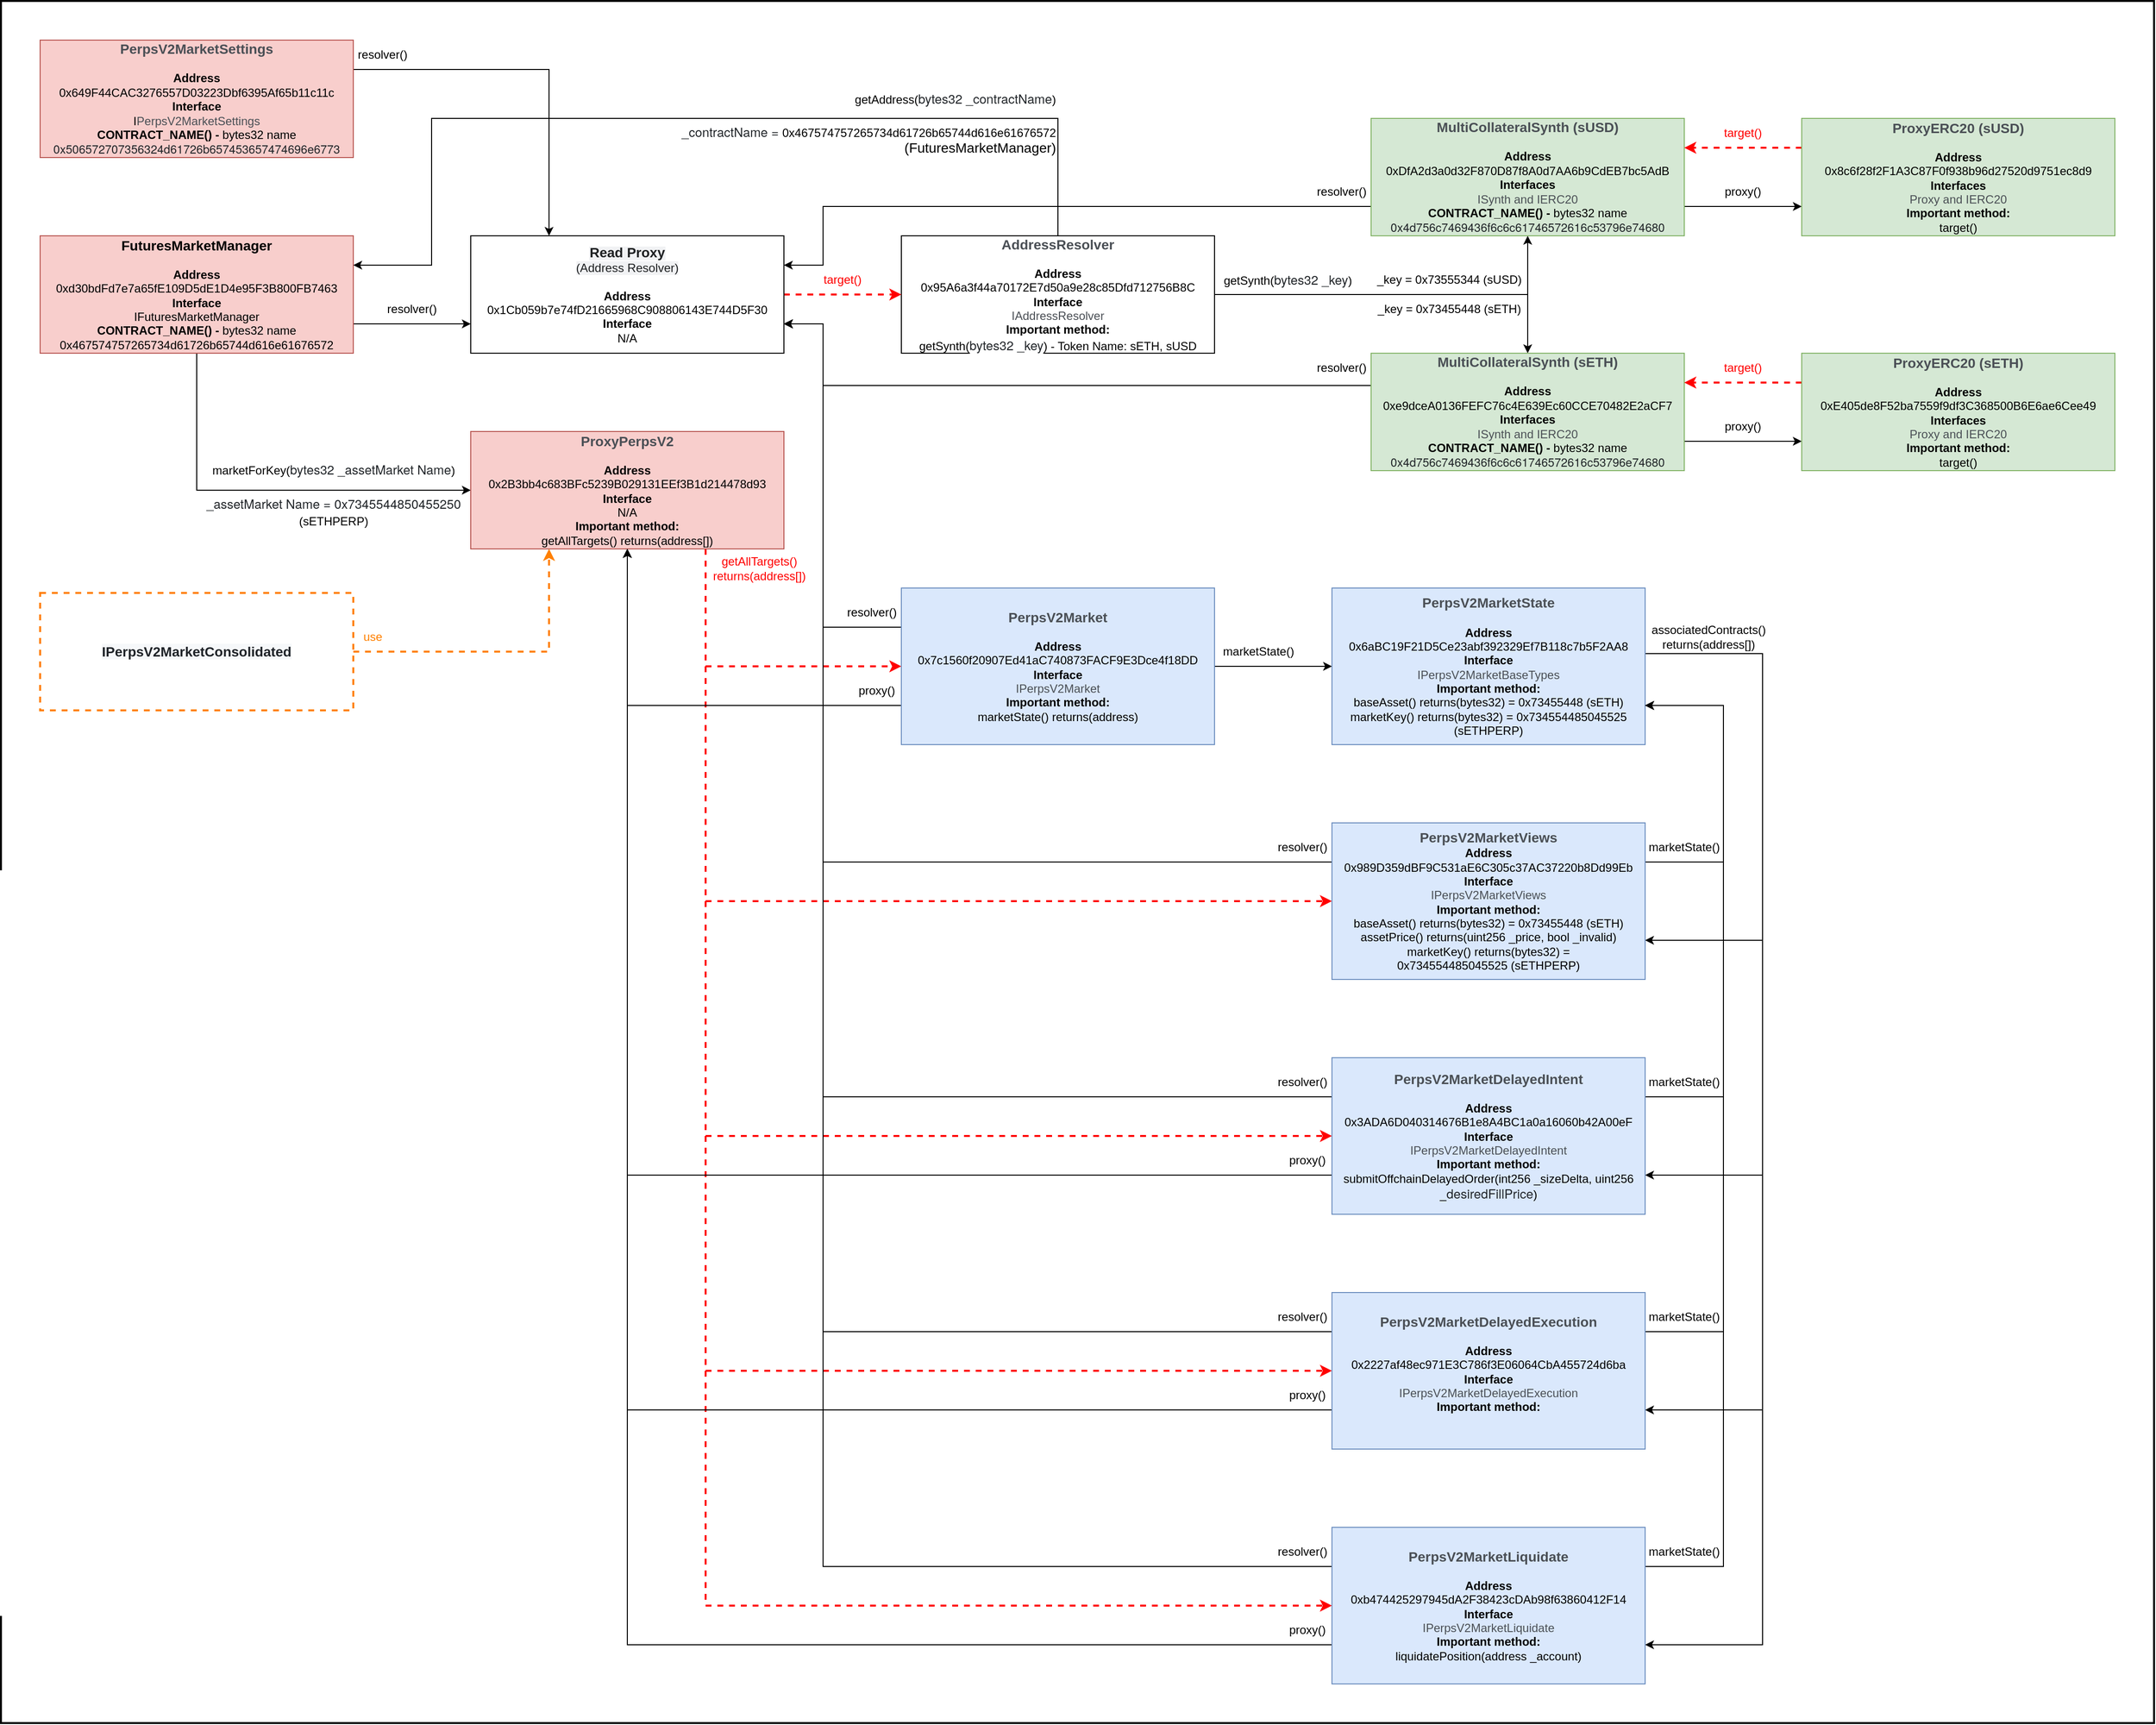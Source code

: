 <mxfile version="16.5.1" type="device"><diagram id="YZwpyR3pa8SQ_wzPyj9U" name="Page-1"><mxGraphModel dx="2560" dy="2823" grid="1" gridSize="10" guides="1" tooltips="1" connect="1" arrows="1" fold="1" page="1" pageScale="1" pageWidth="850" pageHeight="1100" math="0" shadow="0"><root><mxCell id="0"/><mxCell id="1" parent="0"/><mxCell id="SDih5snSUfmSeL7zQAbW-114" value="" style="rounded=0;whiteSpace=wrap;html=1;labelBackgroundColor=none;fontSize=12;fontColor=#FF0000;strokeColor=#000000;strokeWidth=2;fillColor=none;" vertex="1" parent="1"><mxGeometry y="-40" width="2200" height="1760" as="geometry"/></mxCell><mxCell id="SDih5snSUfmSeL7zQAbW-3" style="edgeStyle=orthogonalEdgeStyle;rounded=0;orthogonalLoop=1;jettySize=auto;html=1;exitX=1;exitY=0.75;exitDx=0;exitDy=0;entryX=0;entryY=0.75;entryDx=0;entryDy=0;fontSize=12;" edge="1" parent="1" source="SDih5snSUfmSeL7zQAbW-1" target="SDih5snSUfmSeL7zQAbW-6"><mxGeometry relative="1" as="geometry"><mxPoint x="480" y="260" as="targetPoint"/></mxGeometry></mxCell><mxCell id="SDih5snSUfmSeL7zQAbW-10" style="edgeStyle=orthogonalEdgeStyle;rounded=0;orthogonalLoop=1;jettySize=auto;html=1;exitX=0.5;exitY=1;exitDx=0;exitDy=0;entryX=0;entryY=0.5;entryDx=0;entryDy=0;fontSize=14;" edge="1" parent="1" source="SDih5snSUfmSeL7zQAbW-1" target="SDih5snSUfmSeL7zQAbW-9"><mxGeometry relative="1" as="geometry"/></mxCell><mxCell id="SDih5snSUfmSeL7zQAbW-1" value="&lt;span&gt;&lt;font&gt;&lt;b style=&quot;font-size: 14px&quot;&gt;FuturesMarketManager&lt;/b&gt;&lt;br&gt;&lt;br&gt;&lt;/font&gt;&lt;/span&gt;&lt;b&gt;Address&lt;/b&gt;&lt;br&gt;0xd30bdFd7e7a65fE109D5dE1D4e95F3B800FB7463&lt;br&gt;&lt;span&gt;&lt;font&gt;&lt;b&gt;Interface&lt;/b&gt;&lt;br&gt;IFuturesMarketManager&lt;br&gt;&lt;/font&gt;&lt;/span&gt;&lt;b&gt;CONTRACT_NAME() - &lt;/b&gt;bytes32 name&lt;br&gt;0x467574757265734d61726b65744d616e61676572&lt;span&gt;&lt;font&gt;&lt;br&gt;&lt;/font&gt;&lt;/span&gt;" style="rounded=0;whiteSpace=wrap;html=1;fillColor=#f8cecc;strokeColor=#b85450;" vertex="1" parent="1"><mxGeometry x="40" y="200" width="320" height="120" as="geometry"/></mxCell><mxCell id="SDih5snSUfmSeL7zQAbW-4" value="resolver()" style="text;html=1;strokeColor=none;fillColor=none;align=center;verticalAlign=middle;whiteSpace=wrap;rounded=0;fontSize=12;" vertex="1" parent="1"><mxGeometry x="390" y="260" width="60" height="30" as="geometry"/></mxCell><mxCell id="SDih5snSUfmSeL7zQAbW-16" style="edgeStyle=orthogonalEdgeStyle;rounded=0;orthogonalLoop=1;jettySize=auto;html=1;exitX=1;exitY=0.5;exitDx=0;exitDy=0;entryX=0.5;entryY=0;entryDx=0;entryDy=0;fontSize=14;" edge="1" parent="1" source="SDih5snSUfmSeL7zQAbW-5" target="SDih5snSUfmSeL7zQAbW-15"><mxGeometry relative="1" as="geometry"/></mxCell><mxCell id="SDih5snSUfmSeL7zQAbW-103" style="edgeStyle=orthogonalEdgeStyle;rounded=0;orthogonalLoop=1;jettySize=auto;html=1;exitX=1;exitY=0.5;exitDx=0;exitDy=0;entryX=0.5;entryY=1;entryDx=0;entryDy=0;fontSize=12;strokeColor=#000000;" edge="1" parent="1" source="SDih5snSUfmSeL7zQAbW-5" target="SDih5snSUfmSeL7zQAbW-24"><mxGeometry relative="1" as="geometry"/></mxCell><mxCell id="SDih5snSUfmSeL7zQAbW-108" style="edgeStyle=orthogonalEdgeStyle;rounded=0;orthogonalLoop=1;jettySize=auto;html=1;exitX=0.5;exitY=0;exitDx=0;exitDy=0;entryX=1;entryY=0.25;entryDx=0;entryDy=0;fontSize=12;strokeColor=#000000;" edge="1" parent="1" source="SDih5snSUfmSeL7zQAbW-5" target="SDih5snSUfmSeL7zQAbW-1"><mxGeometry relative="1" as="geometry"><Array as="points"><mxPoint x="1080" y="80"/><mxPoint x="440" y="80"/><mxPoint x="440" y="230"/></Array></mxGeometry></mxCell><mxCell id="SDih5snSUfmSeL7zQAbW-5" value="&lt;span style=&quot;color: rgb(74 , 79 , 85) ; font-family: &amp;#34;helvetica&amp;#34; , &amp;#34;arial&amp;#34; , sans-serif ; font-size: 14px ; font-weight: 700 ; text-align: left ; background-color: rgb(255 , 255 , 255)&quot;&gt;AddressResolver&lt;/span&gt;&lt;span&gt;&lt;font&gt;&lt;br&gt;&lt;br&gt;&lt;/font&gt;&lt;/span&gt;&lt;b&gt;Address&lt;/b&gt;&lt;br&gt;0x95A6a3f44a70172E7d50a9e28c85Dfd712756B8C&lt;br&gt;&lt;span&gt;&lt;font&gt;&lt;b&gt;Interface&lt;/b&gt;&lt;br&gt;&lt;/font&gt;&lt;/span&gt;&lt;span style=&quot;color: rgb(74 , 79 , 85) ; font-family: &amp;#34;helvetica&amp;#34; , &amp;#34;arial&amp;#34; , sans-serif ; text-align: left ; background-color: rgb(255 , 255 , 255)&quot;&gt;&lt;font style=&quot;font-size: 12px&quot;&gt;IAddressResolver&lt;/font&gt;&lt;/span&gt;&lt;span&gt;&lt;font&gt;&lt;br&gt;&lt;/font&gt;&lt;/span&gt;&lt;b&gt;Important method:&lt;/b&gt;&lt;br&gt;getSynth(&lt;span style=&quot;color: rgb(33 , 37 , 41) ; font-family: &amp;#34;helvetica neue&amp;#34; , &amp;#34;helvetica&amp;#34; , &amp;#34;arial&amp;#34; , sans-serif ; font-size: 13px ; text-align: left ; background-color: rgb(255 , 255 , 255)&quot;&gt;bytes32 _&lt;/span&gt;&lt;span style=&quot;color: rgb(33 , 37 , 41) ; font-family: &amp;#34;helvetica neue&amp;#34; , &amp;#34;helvetica&amp;#34; , &amp;#34;arial&amp;#34; , sans-serif ; font-size: 13px ; text-align: left ; background-color: rgb(255 , 255 , 255)&quot;&gt;key&lt;/span&gt;) - Token Name: sETH, sUSD&lt;span&gt;&lt;font&gt;&lt;br&gt;&lt;/font&gt;&lt;/span&gt;" style="rounded=0;whiteSpace=wrap;html=1;" vertex="1" parent="1"><mxGeometry x="920" y="200" width="320" height="120" as="geometry"/></mxCell><mxCell id="SDih5snSUfmSeL7zQAbW-7" style="edgeStyle=orthogonalEdgeStyle;rounded=0;orthogonalLoop=1;jettySize=auto;html=1;exitX=1;exitY=0.5;exitDx=0;exitDy=0;entryX=0;entryY=0.5;entryDx=0;entryDy=0;fontSize=14;dashed=1;strokeWidth=2;strokeColor=#FF0000;fontColor=#FF0000;" edge="1" parent="1" source="SDih5snSUfmSeL7zQAbW-6" target="SDih5snSUfmSeL7zQAbW-5"><mxGeometry relative="1" as="geometry"/></mxCell><mxCell id="SDih5snSUfmSeL7zQAbW-6" value="&lt;span style=&quot;color: rgb(30 , 32 , 34) ; font-family: &amp;#34;helvetica&amp;#34; , &amp;#34;arial&amp;#34; , sans-serif ; text-align: left ; background-color: rgba(119 , 131 , 143 , 0.1)&quot;&gt;&lt;font style=&quot;font-size: 14px&quot;&gt;&lt;b&gt;Read Proxy&lt;/b&gt;&lt;/font&gt;&lt;/span&gt;&lt;span style=&quot;color: rgb(30 , 32 , 34) ; font-family: &amp;#34;helvetica&amp;#34; , &amp;#34;arial&amp;#34; , sans-serif ; font-size: 12.25px ; text-align: left ; background-color: rgba(119 , 131 , 143 , 0.1)&quot;&gt; &lt;br&gt;(Address Resolver)&lt;/span&gt;&lt;font&gt;&lt;br&gt;&lt;br&gt;&lt;/font&gt;&lt;b&gt;Address&lt;/b&gt;&lt;br&gt;0x1Cb059b7e74fD21665968C908806143E744D5F30&lt;br&gt;&lt;font&gt;&lt;b&gt;Interface&lt;/b&gt;&lt;br&gt;N/A&lt;/font&gt;&lt;font&gt;&lt;br&gt;&lt;/font&gt;" style="rounded=0;whiteSpace=wrap;html=1;" vertex="1" parent="1"><mxGeometry x="480" y="200" width="320" height="120" as="geometry"/></mxCell><mxCell id="SDih5snSUfmSeL7zQAbW-8" value="target()" style="text;html=1;strokeColor=none;fillColor=none;align=center;verticalAlign=middle;whiteSpace=wrap;rounded=0;fontSize=12;strokeWidth=2;fontColor=#FF0000;" vertex="1" parent="1"><mxGeometry x="830" y="230" width="60" height="30" as="geometry"/></mxCell><mxCell id="SDih5snSUfmSeL7zQAbW-60" style="edgeStyle=orthogonalEdgeStyle;rounded=0;orthogonalLoop=1;jettySize=auto;html=1;exitX=0.75;exitY=1;exitDx=0;exitDy=0;entryX=0;entryY=0.5;entryDx=0;entryDy=0;fontSize=12;dashed=1;strokeWidth=2;strokeColor=#FF0000;fontColor=#FF0000;" edge="1" parent="1" source="SDih5snSUfmSeL7zQAbW-9" target="SDih5snSUfmSeL7zQAbW-56"><mxGeometry relative="1" as="geometry"/></mxCell><mxCell id="SDih5snSUfmSeL7zQAbW-61" style="edgeStyle=orthogonalEdgeStyle;rounded=0;orthogonalLoop=1;jettySize=auto;html=1;exitX=0.75;exitY=1;exitDx=0;exitDy=0;entryX=0;entryY=0.5;entryDx=0;entryDy=0;dashed=1;fontSize=12;strokeWidth=2;strokeColor=#FF0000;fontColor=#FF0000;" edge="1" parent="1" source="SDih5snSUfmSeL7zQAbW-9" target="SDih5snSUfmSeL7zQAbW-57"><mxGeometry relative="1" as="geometry"/></mxCell><mxCell id="SDih5snSUfmSeL7zQAbW-62" style="edgeStyle=orthogonalEdgeStyle;rounded=0;orthogonalLoop=1;jettySize=auto;html=1;exitX=0.75;exitY=1;exitDx=0;exitDy=0;entryX=0;entryY=0.5;entryDx=0;entryDy=0;dashed=1;fontSize=12;strokeWidth=2;strokeColor=#FF0000;fontColor=#FF0000;" edge="1" parent="1" source="SDih5snSUfmSeL7zQAbW-9" target="SDih5snSUfmSeL7zQAbW-58"><mxGeometry relative="1" as="geometry"/></mxCell><mxCell id="SDih5snSUfmSeL7zQAbW-63" style="edgeStyle=orthogonalEdgeStyle;rounded=0;orthogonalLoop=1;jettySize=auto;html=1;exitX=0.75;exitY=1;exitDx=0;exitDy=0;entryX=0;entryY=0.5;entryDx=0;entryDy=0;dashed=1;fontSize=12;strokeWidth=2;strokeColor=#FF0000;fontColor=#FF0000;" edge="1" parent="1" source="SDih5snSUfmSeL7zQAbW-9" target="SDih5snSUfmSeL7zQAbW-59"><mxGeometry relative="1" as="geometry"/></mxCell><mxCell id="SDih5snSUfmSeL7zQAbW-66" style="edgeStyle=orthogonalEdgeStyle;rounded=0;orthogonalLoop=1;jettySize=auto;html=1;exitX=0.75;exitY=1;exitDx=0;exitDy=0;entryX=0;entryY=0.5;entryDx=0;entryDy=0;dashed=1;fontSize=12;strokeWidth=2;strokeColor=#FF0000;fontColor=#FF0000;" edge="1" parent="1" source="SDih5snSUfmSeL7zQAbW-9" target="SDih5snSUfmSeL7zQAbW-36"><mxGeometry relative="1" as="geometry"/></mxCell><mxCell id="SDih5snSUfmSeL7zQAbW-9" value="&lt;span style=&quot;color: rgb(74 , 79 , 85) ; font-family: &amp;#34;helvetica&amp;#34; , &amp;#34;arial&amp;#34; , sans-serif ; font-size: 14px ; font-weight: 700 ; text-align: left&quot;&gt;ProxyPerpsV2&lt;/span&gt;&lt;font&gt;&lt;br&gt;&lt;br&gt;&lt;/font&gt;&lt;b&gt;Address&lt;/b&gt;&lt;br&gt;0x2B3bb4c683BFc5239B029131EEf3B1d214478d93&lt;br&gt;&lt;font&gt;&lt;b&gt;Interface&lt;/b&gt;&lt;br&gt;N/A&lt;br&gt;&lt;/font&gt;&lt;font&gt;&lt;b&gt;Important method:&lt;/b&gt;&lt;br&gt;getAllTargets() returns(address[])&lt;br&gt;&lt;/font&gt;" style="rounded=0;whiteSpace=wrap;html=1;fillColor=#f8cecc;strokeColor=#b85450;" vertex="1" parent="1"><mxGeometry x="480" y="400" width="320" height="120" as="geometry"/></mxCell><mxCell id="SDih5snSUfmSeL7zQAbW-11" value="&lt;span style=&quot;font-size: 12px ; text-align: left&quot;&gt;marketForKey(&lt;/span&gt;&lt;span style=&quot;text-align: left ; color: rgb(33 , 37 , 41) ; font-family: &amp;#34;helvetica neue&amp;#34; , &amp;#34;helvetica&amp;#34; , &amp;#34;arial&amp;#34; , sans-serif ; font-size: 13px ; background-color: rgb(255 , 255 , 255)&quot;&gt;bytes32 _&lt;/span&gt;&lt;span style=&quot;text-align: left ; font-size: 13px&quot;&gt;&lt;font color=&quot;#212529&quot; face=&quot;helvetica neue, helvetica, arial, sans-serif&quot;&gt;assetMarket Name&lt;/font&gt;&lt;/span&gt;&lt;span style=&quot;text-align: left&quot;&gt;&lt;span style=&quot;font-size: 12px&quot;&gt;)&lt;/span&gt;&lt;br&gt;&lt;br&gt;&lt;/span&gt;&lt;span style=&quot;text-align: left&quot;&gt;&lt;font color=&quot;#212529&quot; face=&quot;helvetica neue, helvetica, arial, sans-serif&quot;&gt;&lt;span style=&quot;font-size: 13px&quot;&gt;_assetMarket Name = 0x7345544850455250&lt;/span&gt;&lt;/font&gt;&lt;br&gt;&lt;/span&gt;&lt;span style=&quot;text-align: left&quot;&gt;&lt;span style=&quot;font-size: 12px&quot;&gt;(sETHPERP)&lt;/span&gt;&lt;br&gt;&lt;/span&gt;" style="text;html=1;strokeColor=none;fillColor=none;align=center;verticalAlign=middle;whiteSpace=wrap;rounded=0;fontSize=14;" vertex="1" parent="1"><mxGeometry x="200" y="430" width="280" height="70" as="geometry"/></mxCell><mxCell id="SDih5snSUfmSeL7zQAbW-21" style="edgeStyle=orthogonalEdgeStyle;rounded=0;orthogonalLoop=1;jettySize=auto;html=1;exitX=1;exitY=0.75;exitDx=0;exitDy=0;entryX=1;entryY=0.75;entryDx=0;entryDy=0;fontSize=12;" edge="1" parent="1" source="SDih5snSUfmSeL7zQAbW-20" target="SDih5snSUfmSeL7zQAbW-6"><mxGeometry relative="1" as="geometry"><Array as="points"><mxPoint x="840" y="353"/><mxPoint x="840" y="290"/></Array></mxGeometry></mxCell><mxCell id="SDih5snSUfmSeL7zQAbW-31" style="edgeStyle=orthogonalEdgeStyle;rounded=0;orthogonalLoop=1;jettySize=auto;html=1;exitX=1;exitY=0.75;exitDx=0;exitDy=0;entryX=0;entryY=0.75;entryDx=0;entryDy=0;fontSize=12;" edge="1" parent="1" source="SDih5snSUfmSeL7zQAbW-15" target="SDih5snSUfmSeL7zQAbW-18"><mxGeometry relative="1" as="geometry"/></mxCell><mxCell id="SDih5snSUfmSeL7zQAbW-15" value="&lt;span style=&quot;color: rgb(74, 79, 85); font-family: helvetica, arial, sans-serif; font-size: 14px; font-weight: 700; text-align: left;&quot;&gt;MultiCollateralSynth (sETH)&lt;/span&gt;&lt;span&gt;&lt;font&gt;&lt;br&gt;&lt;br&gt;&lt;/font&gt;&lt;/span&gt;&lt;b&gt;Address&lt;/b&gt;&lt;br&gt;0xe9dceA0136FEFC76c4E639Ec60CCE70482E2aCF7&lt;br&gt;&lt;span&gt;&lt;font&gt;&lt;b&gt;Interfaces&lt;/b&gt;&lt;br&gt;&lt;div&gt;&lt;span&gt;&lt;font color=&quot;#4a4f55&quot; face=&quot;helvetica, arial, sans-serif&quot;&gt;ISynth and IERC20&lt;/font&gt;&lt;/span&gt;&lt;/div&gt;&lt;/font&gt;&lt;/span&gt;&lt;b&gt;CONTRACT_NAME() -&amp;nbsp;&lt;/b&gt;bytes32 name&lt;br&gt;&lt;span style=&quot;color: rgb(33, 37, 41); font-family: &amp;quot;helvetica neue&amp;quot;, helvetica, arial, sans-serif; text-align: left;&quot;&gt;&lt;font style=&quot;font-size: 12px&quot;&gt;0x4d756c7469436f6c6c61746572616c53796e74680&lt;/font&gt;&lt;/span&gt;&lt;span&gt;&lt;font&gt;&lt;br&gt;&lt;/font&gt;&lt;/span&gt;" style="rounded=0;whiteSpace=wrap;html=1;fillColor=#d5e8d4;strokeColor=#82b366;labelBackgroundColor=none;" vertex="1" parent="1"><mxGeometry x="1400" y="320" width="320" height="120" as="geometry"/></mxCell><mxCell id="SDih5snSUfmSeL7zQAbW-17" value="&lt;span style=&quot;font-size: 12px&quot;&gt;getSynth(&lt;/span&gt;&lt;span style=&quot;color: rgb(33 , 37 , 41) ; font-family: &amp;#34;helvetica neue&amp;#34; , &amp;#34;helvetica&amp;#34; , &amp;#34;arial&amp;#34; , sans-serif ; font-size: 13px ; text-align: left ; background-color: rgb(255 , 255 , 255)&quot;&gt;bytes32 _&lt;/span&gt;&lt;span style=&quot;color: rgb(33 , 37 , 41) ; font-family: &amp;#34;helvetica neue&amp;#34; , &amp;#34;helvetica&amp;#34; , &amp;#34;arial&amp;#34; , sans-serif ; font-size: 13px ; text-align: left ; background-color: rgb(255 , 255 , 255)&quot;&gt;key&lt;/span&gt;&lt;span style=&quot;font-size: 12px&quot;&gt;)&lt;/span&gt;" style="text;html=1;strokeColor=none;fillColor=none;align=center;verticalAlign=middle;whiteSpace=wrap;rounded=0;fontSize=14;" vertex="1" parent="1"><mxGeometry x="1240" y="230" width="150" height="30" as="geometry"/></mxCell><mxCell id="SDih5snSUfmSeL7zQAbW-22" style="edgeStyle=orthogonalEdgeStyle;rounded=0;orthogonalLoop=1;jettySize=auto;html=1;exitX=0;exitY=0.25;exitDx=0;exitDy=0;entryX=1;entryY=0.25;entryDx=0;entryDy=0;fontSize=12;dashed=1;strokeWidth=2;strokeColor=#FF0000;fontColor=#FF0000;" edge="1" parent="1" source="SDih5snSUfmSeL7zQAbW-18" target="SDih5snSUfmSeL7zQAbW-15"><mxGeometry relative="1" as="geometry"/></mxCell><mxCell id="SDih5snSUfmSeL7zQAbW-18" value="&lt;span style=&quot;color: rgb(74, 79, 85); font-family: helvetica, arial, sans-serif; font-size: 14px; font-weight: 700; text-align: left;&quot;&gt;ProxyERC20&lt;/span&gt;&lt;span style=&quot;color: rgb(74, 79, 85); font-family: helvetica, arial, sans-serif; font-size: 14px; font-weight: 700; text-align: left;&quot;&gt;&amp;nbsp;(sETH)&lt;/span&gt;&lt;span&gt;&lt;font&gt;&lt;br&gt;&lt;br&gt;&lt;/font&gt;&lt;/span&gt;&lt;b&gt;Address&lt;/b&gt;&lt;br&gt;0xE405de8F52ba7559f9df3C368500B6E6ae6Cee49&lt;br&gt;&lt;span&gt;&lt;font&gt;&lt;b&gt;Interfaces&lt;/b&gt;&lt;br&gt;&lt;div&gt;&lt;span&gt;&lt;font color=&quot;#4a4f55&quot; face=&quot;helvetica, arial, sans-serif&quot;&gt;Proxy and IERC20&lt;/font&gt;&lt;/span&gt;&lt;/div&gt;&lt;/font&gt;&lt;/span&gt;&lt;b&gt;Important method:&lt;/b&gt;&lt;br&gt;target()&lt;span&gt;&lt;font&gt;&lt;br&gt;&lt;/font&gt;&lt;/span&gt;" style="rounded=0;whiteSpace=wrap;html=1;fillColor=#d5e8d4;strokeColor=#82b366;labelBackgroundColor=none;" vertex="1" parent="1"><mxGeometry x="1840" y="320" width="320" height="120" as="geometry"/></mxCell><mxCell id="SDih5snSUfmSeL7zQAbW-20" value="resolver()" style="text;html=1;strokeColor=none;fillColor=none;align=center;verticalAlign=middle;whiteSpace=wrap;rounded=0;fontSize=12;" vertex="1" parent="1"><mxGeometry x="1340" y="320" width="60" height="30" as="geometry"/></mxCell><mxCell id="SDih5snSUfmSeL7zQAbW-23" value="target()" style="text;html=1;strokeColor=none;fillColor=none;align=center;verticalAlign=middle;whiteSpace=wrap;rounded=0;fontSize=12;strokeWidth=2;fontColor=#FF0000;" vertex="1" parent="1"><mxGeometry x="1750" y="320" width="60" height="30" as="geometry"/></mxCell><mxCell id="SDih5snSUfmSeL7zQAbW-27" style="edgeStyle=orthogonalEdgeStyle;rounded=0;orthogonalLoop=1;jettySize=auto;html=1;exitX=0;exitY=0.75;exitDx=0;exitDy=0;entryX=1;entryY=0.25;entryDx=0;entryDy=0;fontSize=12;" edge="1" parent="1" source="SDih5snSUfmSeL7zQAbW-24" target="SDih5snSUfmSeL7zQAbW-6"><mxGeometry relative="1" as="geometry"><Array as="points"><mxPoint x="840" y="170"/><mxPoint x="840" y="230"/></Array></mxGeometry></mxCell><mxCell id="SDih5snSUfmSeL7zQAbW-33" style="edgeStyle=orthogonalEdgeStyle;rounded=0;orthogonalLoop=1;jettySize=auto;html=1;exitX=1;exitY=0.75;exitDx=0;exitDy=0;entryX=0;entryY=0.75;entryDx=0;entryDy=0;fontSize=12;" edge="1" parent="1" source="SDih5snSUfmSeL7zQAbW-24" target="SDih5snSUfmSeL7zQAbW-29"><mxGeometry relative="1" as="geometry"/></mxCell><mxCell id="SDih5snSUfmSeL7zQAbW-24" value="&lt;span style=&quot;color: rgb(74 , 79 , 85) ; font-family: &amp;#34;helvetica&amp;#34; , &amp;#34;arial&amp;#34; , sans-serif ; font-size: 14px ; font-weight: 700 ; text-align: left&quot;&gt;MultiCollateralSynth (sUSD)&lt;/span&gt;&lt;span&gt;&lt;font&gt;&lt;br&gt;&lt;br&gt;&lt;/font&gt;&lt;/span&gt;&lt;b&gt;Address&lt;/b&gt;&lt;br&gt;0xDfA2d3a0d32F870D87f8A0d7AA6b9CdEB7bc5AdB&lt;br&gt;&lt;span&gt;&lt;font&gt;&lt;b&gt;Interfaces&lt;/b&gt;&lt;br&gt;&lt;div&gt;&lt;span&gt;&lt;font color=&quot;#4a4f55&quot; face=&quot;helvetica, arial, sans-serif&quot;&gt;ISynth and IERC20&lt;/font&gt;&lt;/span&gt;&lt;/div&gt;&lt;/font&gt;&lt;/span&gt;&lt;b&gt;CONTRACT_NAME() -&amp;nbsp;&lt;/b&gt;bytes32 name&lt;br&gt;&lt;span style=&quot;color: rgb(33 , 37 , 41) ; font-family: &amp;#34;helvetica neue&amp;#34; , &amp;#34;helvetica&amp;#34; , &amp;#34;arial&amp;#34; , sans-serif ; text-align: left&quot;&gt;&lt;font style=&quot;font-size: 12px&quot;&gt;0x4d756c7469436f6c6c61746572616c53796e74680&lt;/font&gt;&lt;/span&gt;&lt;span&gt;&lt;font&gt;&lt;br&gt;&lt;/font&gt;&lt;/span&gt;" style="rounded=0;whiteSpace=wrap;html=1;fillColor=#d5e8d4;strokeColor=#82b366;" vertex="1" parent="1"><mxGeometry x="1400" y="80" width="320" height="120" as="geometry"/></mxCell><mxCell id="SDih5snSUfmSeL7zQAbW-28" value="resolver()" style="text;html=1;strokeColor=none;fillColor=none;align=center;verticalAlign=middle;whiteSpace=wrap;rounded=0;fontSize=12;" vertex="1" parent="1"><mxGeometry x="1340" y="140" width="60" height="30" as="geometry"/></mxCell><mxCell id="SDih5snSUfmSeL7zQAbW-35" style="edgeStyle=orthogonalEdgeStyle;rounded=0;orthogonalLoop=1;jettySize=auto;html=1;exitX=0;exitY=0.25;exitDx=0;exitDy=0;entryX=1;entryY=0.25;entryDx=0;entryDy=0;fontSize=12;dashed=1;strokeWidth=2;strokeColor=#FF0000;fontColor=#FF0000;" edge="1" parent="1" source="SDih5snSUfmSeL7zQAbW-29" target="SDih5snSUfmSeL7zQAbW-24"><mxGeometry relative="1" as="geometry"/></mxCell><mxCell id="SDih5snSUfmSeL7zQAbW-29" value="&lt;span style=&quot;color: rgb(74, 79, 85); font-family: helvetica, arial, sans-serif; font-size: 14px; font-weight: 700; text-align: left;&quot;&gt;ProxyERC20&lt;/span&gt;&lt;span style=&quot;color: rgb(74, 79, 85); font-family: helvetica, arial, sans-serif; font-size: 14px; font-weight: 700; text-align: left;&quot;&gt;&amp;nbsp;(sUSD)&lt;/span&gt;&lt;span&gt;&lt;font&gt;&lt;br&gt;&lt;br&gt;&lt;/font&gt;&lt;/span&gt;&lt;b&gt;Address&lt;/b&gt;&lt;br&gt;0x8c6f28f2F1A3C87F0f938b96d27520d9751ec8d9&lt;br&gt;&lt;span&gt;&lt;font&gt;&lt;b&gt;Interfaces&lt;/b&gt;&lt;br&gt;&lt;div&gt;&lt;span&gt;&lt;font color=&quot;#4a4f55&quot; face=&quot;helvetica, arial, sans-serif&quot;&gt;Proxy and IERC20&lt;/font&gt;&lt;/span&gt;&lt;/div&gt;&lt;/font&gt;&lt;/span&gt;&lt;b&gt;Important method:&lt;/b&gt;&lt;br&gt;target()&lt;span&gt;&lt;font&gt;&lt;br&gt;&lt;/font&gt;&lt;/span&gt;" style="rounded=0;whiteSpace=wrap;html=1;fillColor=#d5e8d4;strokeColor=#82b366;labelBackgroundColor=none;" vertex="1" parent="1"><mxGeometry x="1840" y="80" width="320" height="120" as="geometry"/></mxCell><mxCell id="SDih5snSUfmSeL7zQAbW-30" value="target()" style="text;html=1;strokeColor=none;fillColor=none;align=center;verticalAlign=middle;whiteSpace=wrap;rounded=0;fontSize=12;strokeWidth=2;fontColor=#FF0000;" vertex="1" parent="1"><mxGeometry x="1750" y="80" width="60" height="30" as="geometry"/></mxCell><mxCell id="SDih5snSUfmSeL7zQAbW-32" value="proxy()" style="text;html=1;strokeColor=none;fillColor=none;align=center;verticalAlign=middle;whiteSpace=wrap;rounded=0;fontSize=12;" vertex="1" parent="1"><mxGeometry x="1750" y="380" width="60" height="30" as="geometry"/></mxCell><mxCell id="SDih5snSUfmSeL7zQAbW-34" value="proxy()" style="text;html=1;strokeColor=none;fillColor=none;align=center;verticalAlign=middle;whiteSpace=wrap;rounded=0;fontSize=12;" vertex="1" parent="1"><mxGeometry x="1750" y="140" width="60" height="30" as="geometry"/></mxCell><mxCell id="SDih5snSUfmSeL7zQAbW-75" style="edgeStyle=orthogonalEdgeStyle;rounded=0;orthogonalLoop=1;jettySize=auto;html=1;exitX=0;exitY=0.25;exitDx=0;exitDy=0;entryX=1;entryY=0.75;entryDx=0;entryDy=0;fontSize=12;" edge="1" parent="1" source="SDih5snSUfmSeL7zQAbW-36" target="SDih5snSUfmSeL7zQAbW-6"><mxGeometry relative="1" as="geometry"><Array as="points"><mxPoint x="840" y="600"/><mxPoint x="840" y="290"/></Array></mxGeometry></mxCell><mxCell id="SDih5snSUfmSeL7zQAbW-94" style="edgeStyle=orthogonalEdgeStyle;rounded=0;orthogonalLoop=1;jettySize=auto;html=1;exitX=0;exitY=0.75;exitDx=0;exitDy=0;entryX=0.5;entryY=1;entryDx=0;entryDy=0;fontSize=12;" edge="1" parent="1" source="SDih5snSUfmSeL7zQAbW-36" target="SDih5snSUfmSeL7zQAbW-9"><mxGeometry relative="1" as="geometry"/></mxCell><mxCell id="SDih5snSUfmSeL7zQAbW-95" style="edgeStyle=orthogonalEdgeStyle;rounded=0;orthogonalLoop=1;jettySize=auto;html=1;exitX=1;exitY=0.5;exitDx=0;exitDy=0;entryX=0;entryY=0.5;entryDx=0;entryDy=0;fontSize=12;" edge="1" parent="1" source="SDih5snSUfmSeL7zQAbW-36" target="SDih5snSUfmSeL7zQAbW-44"><mxGeometry relative="1" as="geometry"/></mxCell><mxCell id="SDih5snSUfmSeL7zQAbW-36" value="&lt;span style=&quot;color: rgb(74, 79, 85); font-family: helvetica, arial, sans-serif; font-size: 14px; font-weight: 700; text-align: left;&quot;&gt;PerpsV2Market&lt;/span&gt;&lt;span&gt;&lt;font&gt;&lt;br&gt;&lt;br&gt;&lt;/font&gt;&lt;/span&gt;&lt;b&gt;Address&lt;/b&gt;&lt;br&gt;0x7c1560f20907Ed41aC740873FACF9E3Dce4f18DD&lt;br&gt;&lt;span&gt;&lt;font&gt;&lt;b&gt;Interface&lt;/b&gt;&lt;br&gt;&lt;/font&gt;&lt;/span&gt;&lt;font style=&quot;font-size: 12px&quot;&gt;&lt;span style=&quot;color: rgb(74, 79, 85); font-family: helvetica, arial, sans-serif; text-align: left;&quot;&gt;&lt;font&gt;I&lt;/font&gt;&lt;/span&gt;&lt;span style=&quot;color: rgb(74, 79, 85); font-family: helvetica, arial, sans-serif; text-align: left;&quot;&gt;PerpsV2Market&lt;/span&gt;&lt;/font&gt;&lt;span&gt;&lt;font&gt;&lt;br&gt;&lt;/font&gt;&lt;/span&gt;&lt;b&gt;Important method:&lt;/b&gt;&lt;br&gt;marketState() returns(address)&lt;span&gt;&lt;font&gt;&lt;br&gt;&lt;/font&gt;&lt;/span&gt;" style="rounded=0;whiteSpace=wrap;html=1;fillColor=#dae8fc;strokeColor=#6c8ebf;labelBackgroundColor=none;" vertex="1" parent="1"><mxGeometry x="920" y="560" width="320" height="160" as="geometry"/></mxCell><mxCell id="SDih5snSUfmSeL7zQAbW-41" value="proxy()" style="text;html=1;strokeColor=none;fillColor=none;align=center;verticalAlign=middle;whiteSpace=wrap;rounded=0;labelBackgroundColor=none;fontSize=12;" vertex="1" parent="1"><mxGeometry x="870" y="650" width="50" height="30" as="geometry"/></mxCell><mxCell id="SDih5snSUfmSeL7zQAbW-43" value="resolver()" style="text;html=1;strokeColor=none;fillColor=none;align=center;verticalAlign=middle;whiteSpace=wrap;rounded=0;fontSize=12;" vertex="1" parent="1"><mxGeometry x="860" y="570" width="60" height="30" as="geometry"/></mxCell><mxCell id="SDih5snSUfmSeL7zQAbW-69" style="edgeStyle=orthogonalEdgeStyle;rounded=0;orthogonalLoop=1;jettySize=auto;html=1;exitX=1;exitY=0.25;exitDx=0;exitDy=0;entryX=1;entryY=0.75;entryDx=0;entryDy=0;fontSize=12;" edge="1" parent="1" source="SDih5snSUfmSeL7zQAbW-44" target="SDih5snSUfmSeL7zQAbW-57"><mxGeometry relative="1" as="geometry"><Array as="points"><mxPoint x="1680" y="627"/><mxPoint x="1800" y="627"/><mxPoint x="1800" y="1160"/></Array></mxGeometry></mxCell><mxCell id="SDih5snSUfmSeL7zQAbW-70" style="edgeStyle=orthogonalEdgeStyle;rounded=0;orthogonalLoop=1;jettySize=auto;html=1;exitX=1;exitY=0.25;exitDx=0;exitDy=0;entryX=1;entryY=0.75;entryDx=0;entryDy=0;fontSize=12;" edge="1" parent="1" source="SDih5snSUfmSeL7zQAbW-44" target="SDih5snSUfmSeL7zQAbW-58"><mxGeometry relative="1" as="geometry"><Array as="points"><mxPoint x="1680" y="627"/><mxPoint x="1800" y="627"/><mxPoint x="1800" y="1400"/></Array></mxGeometry></mxCell><mxCell id="SDih5snSUfmSeL7zQAbW-71" style="edgeStyle=orthogonalEdgeStyle;rounded=0;orthogonalLoop=1;jettySize=auto;html=1;exitX=1;exitY=0.25;exitDx=0;exitDy=0;entryX=1;entryY=0.75;entryDx=0;entryDy=0;fontSize=12;" edge="1" parent="1" source="SDih5snSUfmSeL7zQAbW-44" target="SDih5snSUfmSeL7zQAbW-59"><mxGeometry relative="1" as="geometry"><Array as="points"><mxPoint x="1680" y="627"/><mxPoint x="1800" y="627"/><mxPoint x="1800" y="1640"/></Array></mxGeometry></mxCell><mxCell id="SDih5snSUfmSeL7zQAbW-72" style="edgeStyle=orthogonalEdgeStyle;rounded=0;orthogonalLoop=1;jettySize=auto;html=1;exitX=1;exitY=0.25;exitDx=0;exitDy=0;entryX=1;entryY=0.75;entryDx=0;entryDy=0;fontSize=12;" edge="1" parent="1" source="SDih5snSUfmSeL7zQAbW-44" target="SDih5snSUfmSeL7zQAbW-56"><mxGeometry relative="1" as="geometry"><Array as="points"><mxPoint x="1800" y="627"/><mxPoint x="1800" y="920"/></Array></mxGeometry></mxCell><mxCell id="SDih5snSUfmSeL7zQAbW-44" value="&lt;span style=&quot;color: rgb(74, 79, 85); font-family: helvetica, arial, sans-serif; font-size: 14px; font-weight: 700; text-align: left;&quot;&gt;PerpsV2MarketState&lt;br&gt;&lt;/span&gt;&lt;font&gt;&lt;br&gt;&lt;/font&gt;&lt;b&gt;Address&lt;/b&gt;&lt;br&gt;0x6aBC19F21D5Ce23abf392329Ef7B118c7b5F2AA8&lt;br&gt;&lt;font&gt;&lt;b&gt;Interface&lt;/b&gt;&lt;br&gt;&lt;div&gt;&lt;span&gt;&lt;font color=&quot;#4a4f55&quot; face=&quot;helvetica, arial, sans-serif&quot;&gt;IPerpsV2MarketBaseTypes&lt;/font&gt;&lt;/span&gt;&lt;/div&gt;&lt;/font&gt;&lt;b&gt;Important method:&lt;/b&gt;&lt;br&gt;baseAsset() &lt;font style=&quot;font-size: 12px&quot;&gt;returns(bytes32) = 0x73455448&lt;/font&gt; (sETH)&lt;br&gt;&lt;font&gt;marketKey()&amp;nbsp;&lt;font style=&quot;font-size: 12px&quot;&gt;&lt;font&gt;returns(bytes32) = 0x734554485045525&lt;/font&gt; &lt;/font&gt;(sETHPERP)&lt;br&gt;&lt;/font&gt;" style="rounded=0;whiteSpace=wrap;html=1;fillColor=#dae8fc;strokeColor=#6c8ebf;labelBackgroundColor=none;" vertex="1" parent="1"><mxGeometry x="1360" y="560" width="320" height="160" as="geometry"/></mxCell><mxCell id="SDih5snSUfmSeL7zQAbW-46" value="marketState()" style="text;html=1;strokeColor=none;fillColor=none;align=center;verticalAlign=middle;whiteSpace=wrap;rounded=0;fontSize=12;" vertex="1" parent="1"><mxGeometry x="1240" y="610" width="90" height="30" as="geometry"/></mxCell><mxCell id="SDih5snSUfmSeL7zQAbW-48" value="associatedContracts() returns(address[])" style="text;html=1;strokeColor=none;fillColor=none;align=center;verticalAlign=middle;whiteSpace=wrap;rounded=0;fontSize=12;" vertex="1" parent="1"><mxGeometry x="1680" y="590" width="130" height="40" as="geometry"/></mxCell><mxCell id="SDih5snSUfmSeL7zQAbW-76" style="edgeStyle=orthogonalEdgeStyle;rounded=0;orthogonalLoop=1;jettySize=auto;html=1;exitX=0;exitY=0.25;exitDx=0;exitDy=0;entryX=1;entryY=0.75;entryDx=0;entryDy=0;fontSize=12;" edge="1" parent="1" source="SDih5snSUfmSeL7zQAbW-56" target="SDih5snSUfmSeL7zQAbW-6"><mxGeometry relative="1" as="geometry"><Array as="points"><mxPoint x="840" y="840"/><mxPoint x="840" y="290"/></Array></mxGeometry></mxCell><mxCell id="SDih5snSUfmSeL7zQAbW-85" style="edgeStyle=orthogonalEdgeStyle;rounded=0;orthogonalLoop=1;jettySize=auto;html=1;exitX=1;exitY=0.25;exitDx=0;exitDy=0;entryX=1;entryY=0.75;entryDx=0;entryDy=0;fontSize=12;" edge="1" parent="1" source="SDih5snSUfmSeL7zQAbW-56" target="SDih5snSUfmSeL7zQAbW-44"><mxGeometry relative="1" as="geometry"><Array as="points"><mxPoint x="1760" y="840"/><mxPoint x="1760" y="680"/></Array></mxGeometry></mxCell><mxCell id="SDih5snSUfmSeL7zQAbW-92" style="edgeStyle=orthogonalEdgeStyle;rounded=0;orthogonalLoop=1;jettySize=auto;html=1;exitX=0;exitY=0.75;exitDx=0;exitDy=0;fontSize=12;entryX=0.5;entryY=1;entryDx=0;entryDy=0;" edge="1" parent="1" source="SDih5snSUfmSeL7zQAbW-57" target="SDih5snSUfmSeL7zQAbW-9"><mxGeometry relative="1" as="geometry"><mxPoint x="600" y="515.333" as="targetPoint"/></mxGeometry></mxCell><mxCell id="SDih5snSUfmSeL7zQAbW-56" value="&lt;span style=&quot;color: rgb(74, 79, 85); font-family: helvetica, arial, sans-serif; font-size: 14px; font-weight: 700; text-align: left;&quot;&gt;PerpsV2MarketViews&lt;/span&gt;&lt;span&gt;&lt;font&gt;&lt;br&gt;&lt;/font&gt;&lt;/span&gt;&lt;b&gt;Address&lt;/b&gt;&lt;br&gt;0x989D359dBF9C531aE6C305c37AC37220b8Dd99Eb&lt;br&gt;&lt;span&gt;&lt;font&gt;&lt;b&gt;Interface&lt;/b&gt;&lt;br&gt;&lt;/font&gt;&lt;/span&gt;&lt;font style=&quot;font-size: 12px&quot;&gt;&lt;span style=&quot;color: rgb(74, 79, 85); font-family: helvetica, arial, sans-serif; text-align: left;&quot;&gt;&lt;font&gt;I&lt;/font&gt;&lt;/span&gt;&lt;/font&gt;&lt;span&gt;&lt;font&gt;&lt;font color=&quot;#4a4f55&quot; face=&quot;helvetica, arial, sans-serif&quot;&gt;PerpsV2MarketViews&lt;/font&gt;&lt;br&gt;&lt;/font&gt;&lt;/span&gt;&lt;b&gt;Important method:&lt;br&gt;&lt;/b&gt;baseAsset()&amp;nbsp;returns(bytes32) = 0x73455448&amp;nbsp;(sETH)&lt;br&gt;assetPrice() returns(uint256 _price, bool _invalid)&lt;br&gt;marketKey()&amp;nbsp;returns(bytes32) = 0x734554485045525&amp;nbsp;(sETHPERP)&lt;span&gt;&lt;font&gt;&lt;br&gt;&lt;/font&gt;&lt;/span&gt;" style="rounded=0;whiteSpace=wrap;html=1;fillColor=#dae8fc;strokeColor=#6c8ebf;labelBackgroundColor=none;" vertex="1" parent="1"><mxGeometry x="1360" y="800" width="320" height="160" as="geometry"/></mxCell><mxCell id="SDih5snSUfmSeL7zQAbW-79" style="edgeStyle=orthogonalEdgeStyle;rounded=0;orthogonalLoop=1;jettySize=auto;html=1;exitX=0;exitY=0.25;exitDx=0;exitDy=0;entryX=1;entryY=0.75;entryDx=0;entryDy=0;fontSize=12;" edge="1" parent="1" source="SDih5snSUfmSeL7zQAbW-57" target="SDih5snSUfmSeL7zQAbW-6"><mxGeometry relative="1" as="geometry"><Array as="points"><mxPoint x="840" y="1080"/><mxPoint x="840" y="290"/></Array></mxGeometry></mxCell><mxCell id="SDih5snSUfmSeL7zQAbW-86" style="edgeStyle=orthogonalEdgeStyle;rounded=0;orthogonalLoop=1;jettySize=auto;html=1;exitX=1;exitY=0.25;exitDx=0;exitDy=0;entryX=1;entryY=0.75;entryDx=0;entryDy=0;fontSize=12;" edge="1" parent="1" source="SDih5snSUfmSeL7zQAbW-57" target="SDih5snSUfmSeL7zQAbW-44"><mxGeometry relative="1" as="geometry"><Array as="points"><mxPoint x="1760" y="1080"/><mxPoint x="1760" y="680"/></Array></mxGeometry></mxCell><mxCell id="SDih5snSUfmSeL7zQAbW-57" value="&lt;span style=&quot;color: rgb(74, 79, 85); font-family: helvetica, arial, sans-serif; font-size: 14px; font-weight: 700; text-align: left;&quot;&gt;PerpsV2MarketDelayedIntent&lt;br&gt;&lt;/span&gt;&lt;span&gt;&lt;font&gt;&lt;br&gt;&lt;/font&gt;&lt;/span&gt;&lt;b&gt;Address&lt;/b&gt;&lt;br&gt;0x3ADA6D040314676B1e8A4BC1a0a16060b42A00eF&lt;br&gt;&lt;span&gt;&lt;font&gt;&lt;b&gt;Interface&lt;/b&gt;&lt;br&gt;&lt;/font&gt;&lt;/span&gt;&lt;font style=&quot;font-size: 12px&quot;&gt;&lt;span style=&quot;color: rgb(74, 79, 85); font-family: helvetica, arial, sans-serif; text-align: left;&quot;&gt;&lt;font&gt;I&lt;/font&gt;&lt;/span&gt;&lt;/font&gt;&lt;span style=&quot;color: rgb(74, 79, 85); font-family: helvetica, arial, sans-serif; text-align: left;&quot;&gt;&lt;font style=&quot;font-size: 12px&quot;&gt;PerpsV2MarketDelayedIntent&lt;/font&gt;&lt;/span&gt;&lt;span&gt;&lt;font&gt;&lt;br&gt;&lt;/font&gt;&lt;/span&gt;&lt;b&gt;Important method:&lt;/b&gt;&lt;br&gt;submitOffchainDelayedOrder(int256 _sizeDelta, uint256 _&lt;span style=&quot;color: rgb(33, 37, 41); font-family: &amp;quot;helvetica neue&amp;quot;, helvetica, arial, sans-serif; font-size: 13px; text-align: left;&quot;&gt;desiredFillPrice&lt;/span&gt;)&lt;span&gt;&lt;font&gt;&lt;br&gt;&lt;/font&gt;&lt;/span&gt;" style="rounded=0;whiteSpace=wrap;html=1;fillColor=#dae8fc;strokeColor=#6c8ebf;labelBackgroundColor=none;" vertex="1" parent="1"><mxGeometry x="1360" y="1040" width="320" height="160" as="geometry"/></mxCell><mxCell id="SDih5snSUfmSeL7zQAbW-81" style="edgeStyle=orthogonalEdgeStyle;rounded=0;orthogonalLoop=1;jettySize=auto;html=1;exitX=0;exitY=0.25;exitDx=0;exitDy=0;entryX=1;entryY=0.75;entryDx=0;entryDy=0;fontSize=12;" edge="1" parent="1" source="SDih5snSUfmSeL7zQAbW-58" target="SDih5snSUfmSeL7zQAbW-6"><mxGeometry relative="1" as="geometry"><Array as="points"><mxPoint x="840" y="1320"/><mxPoint x="840" y="290"/></Array></mxGeometry></mxCell><mxCell id="SDih5snSUfmSeL7zQAbW-88" style="edgeStyle=orthogonalEdgeStyle;rounded=0;orthogonalLoop=1;jettySize=auto;html=1;exitX=1;exitY=0.25;exitDx=0;exitDy=0;entryX=1;entryY=0.75;entryDx=0;entryDy=0;fontSize=12;" edge="1" parent="1" source="SDih5snSUfmSeL7zQAbW-58" target="SDih5snSUfmSeL7zQAbW-44"><mxGeometry relative="1" as="geometry"><Array as="points"><mxPoint x="1760" y="1320"/><mxPoint x="1760" y="680"/></Array></mxGeometry></mxCell><mxCell id="SDih5snSUfmSeL7zQAbW-98" style="edgeStyle=orthogonalEdgeStyle;rounded=0;orthogonalLoop=1;jettySize=auto;html=1;exitX=0;exitY=0.75;exitDx=0;exitDy=0;fontSize=12;strokeColor=#000000;entryX=0.5;entryY=1;entryDx=0;entryDy=0;" edge="1" parent="1" source="SDih5snSUfmSeL7zQAbW-58" target="SDih5snSUfmSeL7zQAbW-9"><mxGeometry relative="1" as="geometry"><mxPoint x="656" y="990" as="targetPoint"/></mxGeometry></mxCell><mxCell id="SDih5snSUfmSeL7zQAbW-58" value="&lt;span style=&quot;color: rgb(74, 79, 85); font-family: helvetica, arial, sans-serif; font-size: 14px; font-weight: 700; text-align: left;&quot;&gt;PerpsV2MarketDelayedExecution&lt;/span&gt;&lt;span&gt;&lt;font&gt;&lt;br&gt;&lt;br&gt;&lt;/font&gt;&lt;/span&gt;&lt;b&gt;Address&lt;/b&gt;&lt;br&gt;0x2227af48ec971E3C786f3E06064CbA455724d6ba&lt;br&gt;&lt;span&gt;&lt;font&gt;&lt;b&gt;Interface&lt;/b&gt;&lt;br&gt;&lt;/font&gt;&lt;/span&gt;&lt;font style=&quot;font-size: 12px&quot;&gt;&lt;span style=&quot;color: rgb(74, 79, 85); font-family: helvetica, arial, sans-serif; text-align: left;&quot;&gt;&lt;font&gt;I&lt;/font&gt;&lt;/span&gt;&lt;/font&gt;&lt;span style=&quot;color: rgb(74, 79, 85); font-family: helvetica, arial, sans-serif; text-align: left;&quot;&gt;&lt;font style=&quot;font-size: 12px&quot;&gt;PerpsV2MarketDelayedExecution&lt;/font&gt;&lt;/span&gt;&lt;span&gt;&lt;font&gt;&lt;br&gt;&lt;/font&gt;&lt;/span&gt;&lt;b&gt;Important method:&lt;/b&gt;&lt;br&gt;&lt;span&gt;&lt;font&gt;&lt;br&gt;&lt;/font&gt;&lt;/span&gt;" style="rounded=0;whiteSpace=wrap;html=1;fillColor=#dae8fc;strokeColor=#6c8ebf;labelBackgroundColor=none;" vertex="1" parent="1"><mxGeometry x="1360" y="1280" width="320" height="160" as="geometry"/></mxCell><mxCell id="SDih5snSUfmSeL7zQAbW-83" style="edgeStyle=orthogonalEdgeStyle;rounded=0;orthogonalLoop=1;jettySize=auto;html=1;exitX=0;exitY=0.25;exitDx=0;exitDy=0;entryX=1;entryY=0.75;entryDx=0;entryDy=0;fontSize=12;" edge="1" parent="1" source="SDih5snSUfmSeL7zQAbW-59" target="SDih5snSUfmSeL7zQAbW-6"><mxGeometry relative="1" as="geometry"><Array as="points"><mxPoint x="840" y="1560"/><mxPoint x="840" y="290"/></Array></mxGeometry></mxCell><mxCell id="SDih5snSUfmSeL7zQAbW-90" style="edgeStyle=orthogonalEdgeStyle;rounded=0;orthogonalLoop=1;jettySize=auto;html=1;exitX=1;exitY=0.25;exitDx=0;exitDy=0;entryX=1;entryY=0.75;entryDx=0;entryDy=0;fontSize=12;" edge="1" parent="1" source="SDih5snSUfmSeL7zQAbW-59" target="SDih5snSUfmSeL7zQAbW-44"><mxGeometry relative="1" as="geometry"><Array as="points"><mxPoint x="1760" y="1560"/><mxPoint x="1760" y="680"/></Array></mxGeometry></mxCell><mxCell id="SDih5snSUfmSeL7zQAbW-100" style="edgeStyle=orthogonalEdgeStyle;rounded=0;orthogonalLoop=1;jettySize=auto;html=1;exitX=0;exitY=0.75;exitDx=0;exitDy=0;entryX=0.5;entryY=1;entryDx=0;entryDy=0;fontSize=12;strokeColor=#000000;" edge="1" parent="1" source="SDih5snSUfmSeL7zQAbW-59" target="SDih5snSUfmSeL7zQAbW-9"><mxGeometry relative="1" as="geometry"/></mxCell><mxCell id="SDih5snSUfmSeL7zQAbW-59" value="&lt;span style=&quot;color: rgb(74, 79, 85); font-family: helvetica, arial, sans-serif; font-size: 14px; font-weight: 700; text-align: left;&quot;&gt;PerpsV2MarketLiquidate&lt;/span&gt;&lt;span&gt;&lt;font&gt;&lt;br&gt;&lt;br&gt;&lt;/font&gt;&lt;/span&gt;&lt;b&gt;Address&lt;/b&gt;&lt;br&gt;0xb474425297945dA2F38423cDAb98f63860412F14&lt;br&gt;&lt;span&gt;&lt;font&gt;&lt;b&gt;Interface&lt;/b&gt;&lt;br&gt;&lt;/font&gt;&lt;/span&gt;&lt;font style=&quot;font-size: 12px&quot;&gt;&lt;span style=&quot;color: rgb(74, 79, 85); font-family: helvetica, arial, sans-serif; text-align: left;&quot;&gt;&lt;font&gt;I&lt;/font&gt;&lt;/span&gt;&lt;/font&gt;&lt;span style=&quot;color: rgb(74, 79, 85); font-family: helvetica, arial, sans-serif; text-align: left;&quot;&gt;&lt;font style=&quot;font-size: 12px&quot;&gt;PerpsV2MarketLiquidate&lt;/font&gt;&lt;/span&gt;&lt;span&gt;&lt;font&gt;&lt;br&gt;&lt;/font&gt;&lt;/span&gt;&lt;b&gt;Important method:&lt;/b&gt;&lt;br&gt;liquidatePosition(address _account)&lt;span&gt;&lt;font&gt;&lt;br&gt;&lt;/font&gt;&lt;/span&gt;" style="rounded=0;whiteSpace=wrap;html=1;fillColor=#dae8fc;strokeColor=#6c8ebf;labelBackgroundColor=none;" vertex="1" parent="1"><mxGeometry x="1360" y="1520" width="320" height="160" as="geometry"/></mxCell><mxCell id="SDih5snSUfmSeL7zQAbW-64" value="getAllTargets() returns(address[])" style="text;html=1;strokeColor=none;fillColor=none;align=center;verticalAlign=middle;whiteSpace=wrap;rounded=0;labelBackgroundColor=none;fontSize=12;strokeWidth=2;fontColor=#FF0000;" vertex="1" parent="1"><mxGeometry x="720" y="520" width="110" height="40" as="geometry"/></mxCell><mxCell id="SDih5snSUfmSeL7zQAbW-74" value="marketState()" style="text;html=1;strokeColor=none;fillColor=none;align=center;verticalAlign=middle;whiteSpace=wrap;rounded=0;fontSize=12;" vertex="1" parent="1"><mxGeometry x="1680" y="810" width="80" height="30" as="geometry"/></mxCell><mxCell id="SDih5snSUfmSeL7zQAbW-77" value="resolver()" style="text;html=1;strokeColor=none;fillColor=none;align=center;verticalAlign=middle;whiteSpace=wrap;rounded=0;fontSize=12;" vertex="1" parent="1"><mxGeometry x="1300" y="810" width="60" height="30" as="geometry"/></mxCell><mxCell id="SDih5snSUfmSeL7zQAbW-80" value="resolver()" style="text;html=1;strokeColor=none;fillColor=none;align=center;verticalAlign=middle;whiteSpace=wrap;rounded=0;fontSize=12;" vertex="1" parent="1"><mxGeometry x="1300" y="1050" width="60" height="30" as="geometry"/></mxCell><mxCell id="SDih5snSUfmSeL7zQAbW-82" value="resolver()" style="text;html=1;strokeColor=none;fillColor=none;align=center;verticalAlign=middle;whiteSpace=wrap;rounded=0;fontSize=12;" vertex="1" parent="1"><mxGeometry x="1300" y="1290" width="60" height="30" as="geometry"/></mxCell><mxCell id="SDih5snSUfmSeL7zQAbW-84" value="resolver()" style="text;html=1;strokeColor=none;fillColor=none;align=center;verticalAlign=middle;whiteSpace=wrap;rounded=0;fontSize=12;" vertex="1" parent="1"><mxGeometry x="1300" y="1530" width="60" height="30" as="geometry"/></mxCell><mxCell id="SDih5snSUfmSeL7zQAbW-87" value="marketState()" style="text;html=1;strokeColor=none;fillColor=none;align=center;verticalAlign=middle;whiteSpace=wrap;rounded=0;fontSize=12;" vertex="1" parent="1"><mxGeometry x="1680" y="1050" width="80" height="30" as="geometry"/></mxCell><mxCell id="SDih5snSUfmSeL7zQAbW-89" value="marketState()" style="text;html=1;strokeColor=none;fillColor=none;align=center;verticalAlign=middle;whiteSpace=wrap;rounded=0;fontSize=12;" vertex="1" parent="1"><mxGeometry x="1680" y="1290" width="80" height="30" as="geometry"/></mxCell><mxCell id="SDih5snSUfmSeL7zQAbW-91" value="marketState()" style="text;html=1;strokeColor=none;fillColor=none;align=center;verticalAlign=middle;whiteSpace=wrap;rounded=0;fontSize=12;" vertex="1" parent="1"><mxGeometry x="1680" y="1530" width="80" height="30" as="geometry"/></mxCell><mxCell id="SDih5snSUfmSeL7zQAbW-93" value="proxy()" style="text;html=1;strokeColor=none;fillColor=none;align=center;verticalAlign=middle;whiteSpace=wrap;rounded=0;labelBackgroundColor=none;fontSize=12;" vertex="1" parent="1"><mxGeometry x="1310" y="1130" width="50" height="30" as="geometry"/></mxCell><mxCell id="SDih5snSUfmSeL7zQAbW-99" value="proxy()" style="text;html=1;strokeColor=none;fillColor=none;align=center;verticalAlign=middle;whiteSpace=wrap;rounded=0;labelBackgroundColor=none;fontSize=12;" vertex="1" parent="1"><mxGeometry x="1310" y="1370" width="50" height="30" as="geometry"/></mxCell><mxCell id="SDih5snSUfmSeL7zQAbW-101" value="proxy()" style="text;html=1;strokeColor=none;fillColor=none;align=center;verticalAlign=middle;whiteSpace=wrap;rounded=0;labelBackgroundColor=none;fontSize=12;" vertex="1" parent="1"><mxGeometry x="1310" y="1610" width="50" height="30" as="geometry"/></mxCell><mxCell id="SDih5snSUfmSeL7zQAbW-102" value="_key = 0x73455448 (sETH)" style="text;html=1;strokeColor=none;fillColor=none;align=center;verticalAlign=middle;whiteSpace=wrap;rounded=0;labelBackgroundColor=none;fontSize=12;" vertex="1" parent="1"><mxGeometry x="1400" y="260" width="160" height="30" as="geometry"/></mxCell><mxCell id="SDih5snSUfmSeL7zQAbW-104" value="_key =&amp;nbsp;0x73555344&amp;nbsp;(sUSD)" style="text;html=1;strokeColor=none;fillColor=none;align=center;verticalAlign=middle;whiteSpace=wrap;rounded=0;labelBackgroundColor=none;fontSize=12;" vertex="1" parent="1"><mxGeometry x="1400" y="230" width="160" height="30" as="geometry"/></mxCell><mxCell id="SDih5snSUfmSeL7zQAbW-14" value="&lt;span style=&quot;font-size: 12px;&quot;&gt;getAddress(&lt;/span&gt;&lt;span style=&quot;color: rgb(33, 37, 41); font-family: &amp;quot;helvetica neue&amp;quot;, helvetica, arial, sans-serif; font-size: 13px; background-color: rgb(255, 255, 255);&quot;&gt;bytes32 _&lt;/span&gt;&lt;span style=&quot;font-size: 13px;&quot;&gt;&lt;font color=&quot;#212529&quot; face=&quot;helvetica neue, helvetica, arial, sans-serif&quot;&gt;contractName&lt;/font&gt;&lt;/span&gt;&lt;span style=&quot;&quot;&gt;&lt;span style=&quot;font-size: 12px&quot;&gt;)&lt;/span&gt;&lt;br&gt;&lt;br&gt;&lt;/span&gt;&lt;span style=&quot;color: rgb(33, 37, 41); font-family: &amp;quot;helvetica neue&amp;quot;, helvetica, arial, sans-serif; font-size: 13px;&quot;&gt;_&lt;/span&gt;&lt;span style=&quot;color: rgb(33, 37, 41); font-family: &amp;quot;helvetica neue&amp;quot;, helvetica, arial, sans-serif; font-size: 13px;&quot;&gt;contractName&lt;/span&gt;&lt;span style=&quot;color: rgb(33, 37, 41); font-family: &amp;quot;helvetica neue&amp;quot;, helvetica, arial, sans-serif; font-size: 13px;&quot;&gt;&amp;nbsp;=&amp;nbsp;&lt;/span&gt;&lt;span style=&quot;font-size: 12px&quot;&gt;0x467574757265734d61726b65744d616e61676572&lt;br&gt;&lt;/span&gt;&lt;span style=&quot;&quot;&gt;(&lt;/span&gt;FuturesMarketManager&lt;span style=&quot;&quot;&gt;)&lt;br&gt;&lt;/span&gt;" style="text;html=1;strokeColor=none;fillColor=none;align=right;verticalAlign=middle;whiteSpace=wrap;rounded=0;fontSize=14;" vertex="1" parent="1"><mxGeometry x="680" y="50" width="400" height="70" as="geometry"/></mxCell><mxCell id="SDih5snSUfmSeL7zQAbW-112" style="edgeStyle=orthogonalEdgeStyle;rounded=0;orthogonalLoop=1;jettySize=auto;html=1;exitX=1;exitY=0.25;exitDx=0;exitDy=0;entryX=0.25;entryY=0;entryDx=0;entryDy=0;fontSize=12;strokeColor=#000000;" edge="1" parent="1" source="SDih5snSUfmSeL7zQAbW-111" target="SDih5snSUfmSeL7zQAbW-6"><mxGeometry relative="1" as="geometry"/></mxCell><mxCell id="SDih5snSUfmSeL7zQAbW-111" value="&lt;span style=&quot;color: rgb(74 , 79 , 85) ; font-family: &amp;#34;helvetica&amp;#34; , &amp;#34;arial&amp;#34; , sans-serif ; font-size: 14px ; font-weight: 700 ; text-align: left&quot;&gt;PerpsV2MarketSettings&lt;/span&gt;&lt;span&gt;&lt;font&gt;&lt;br&gt;&lt;br&gt;&lt;/font&gt;&lt;/span&gt;&lt;b&gt;Address&lt;/b&gt;&lt;br&gt;0x649F44CAC3276557D03223Dbf6395Af65b11c11c&lt;br&gt;&lt;span&gt;&lt;font&gt;&lt;b&gt;Interface&lt;/b&gt;&lt;br&gt;I&lt;/font&gt;&lt;/span&gt;&lt;span style=&quot;color: rgb(74 , 79 , 85) ; font-family: &amp;#34;helvetica&amp;#34; , &amp;#34;arial&amp;#34; , sans-serif ; text-align: left&quot;&gt;&lt;font style=&quot;font-size: 12px&quot;&gt;PerpsV2MarketSettings&lt;/font&gt;&lt;/span&gt;&lt;span&gt;&lt;font&gt;&lt;br&gt;&lt;/font&gt;&lt;/span&gt;&lt;b&gt;CONTRACT_NAME() - &lt;/b&gt;bytes32 name&lt;br&gt;&lt;span style=&quot;color: rgb(33 , 37 , 41) ; font-family: &amp;#34;helvetica neue&amp;#34; , &amp;#34;helvetica&amp;#34; , &amp;#34;arial&amp;#34; , sans-serif ; text-align: left&quot;&gt;&lt;font style=&quot;font-size: 12px&quot;&gt;0x506572707356324d61726b657453657474696e6773&lt;/font&gt;&lt;/span&gt;&lt;span&gt;&lt;font&gt;&lt;br&gt;&lt;/font&gt;&lt;/span&gt;" style="rounded=0;whiteSpace=wrap;html=1;fillColor=#f8cecc;strokeColor=#b85450;" vertex="1" parent="1"><mxGeometry x="40" width="320" height="120" as="geometry"/></mxCell><mxCell id="SDih5snSUfmSeL7zQAbW-113" value="resolver()" style="text;html=1;strokeColor=none;fillColor=none;align=center;verticalAlign=middle;whiteSpace=wrap;rounded=0;fontSize=12;" vertex="1" parent="1"><mxGeometry x="360" width="60" height="30" as="geometry"/></mxCell><mxCell id="SDih5snSUfmSeL7zQAbW-119" style="edgeStyle=orthogonalEdgeStyle;rounded=0;orthogonalLoop=1;jettySize=auto;html=1;exitX=1;exitY=0.5;exitDx=0;exitDy=0;entryX=0.25;entryY=1;entryDx=0;entryDy=0;fontSize=12;fontColor=#FF0000;strokeColor=#FF8000;strokeWidth=2;dashed=1;" edge="1" parent="1" source="SDih5snSUfmSeL7zQAbW-116" target="SDih5snSUfmSeL7zQAbW-9"><mxGeometry relative="1" as="geometry"/></mxCell><mxCell id="SDih5snSUfmSeL7zQAbW-116" value="&lt;font&gt;&lt;span style=&quot;color: rgb(31 , 35 , 40) ; font-family: , &amp;#34;blinkmacsystemfont&amp;#34; , &amp;#34;segoe ui&amp;#34; , &amp;#34;noto sans&amp;#34; , &amp;#34;helvetica&amp;#34; , &amp;#34;arial&amp;#34; , sans-serif , &amp;#34;apple color emoji&amp;#34; , &amp;#34;segoe ui emoji&amp;#34; ; font-size: 14px ; font-weight: 600 ; background-color: rgb(246 , 248 , 250)&quot;&gt;IPerpsV2MarketConsolidated&lt;/span&gt;&lt;/font&gt;&lt;font&gt;&lt;br&gt;&lt;/font&gt;" style="rounded=0;whiteSpace=wrap;html=1;fillColor=default;dashed=1;strokeColor=#FF8000;strokeWidth=2;" vertex="1" parent="1"><mxGeometry x="40" y="565" width="320" height="120" as="geometry"/></mxCell><mxCell id="SDih5snSUfmSeL7zQAbW-118" value="use" style="text;html=1;strokeColor=none;fillColor=none;align=center;verticalAlign=middle;whiteSpace=wrap;rounded=0;labelBackgroundColor=none;fontSize=12;strokeWidth=2;fontColor=#FF8000;" vertex="1" parent="1"><mxGeometry x="360" y="600" width="40" height="20" as="geometry"/></mxCell></root></mxGraphModel></diagram></mxfile>